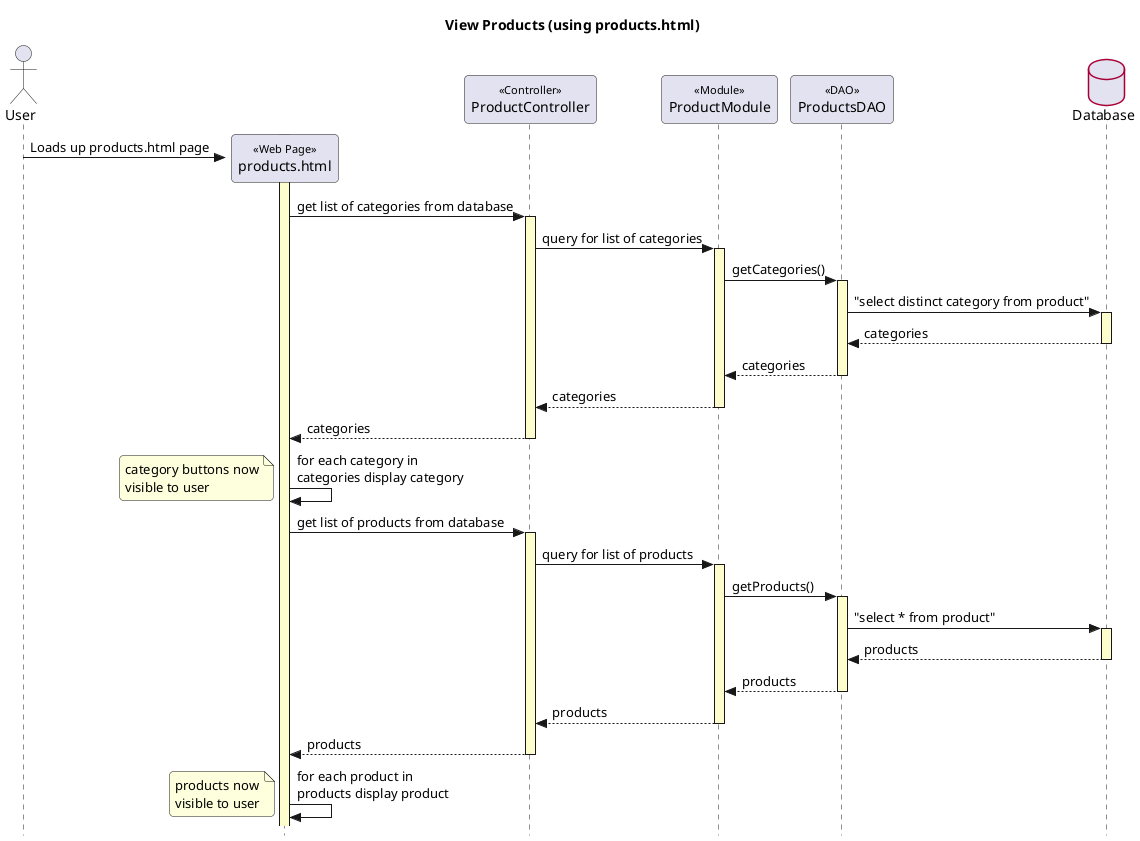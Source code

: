 @startuml
 
' style tweaks to make the diagram a little more readable
skinparam {
	Style strictuml
	RoundCorner 8
 
	Sequence {
		' make activations yellow too
		LifeLineBackgroundColor #FDFDCD
 
		' make stereotypes less ugly
		Stereotype {
			Font {
				Size 11
				Style plain
			}
		}
	}
 
	DatabaseBorderColor #A80036
 
}
 
title View Products (using products.html)
 
actor "User" as user
participant "products.html" as web <<Web Page>>
participant "ProductController" as prodCtrl <<Controller>>
participant "ProductModule" as prodMod <<Module>>
participant "ProductsDAO" as dao <<DAO>>
database "Database" as db

web++
create web
user -> web : Loads up products.html page

web -> prodCtrl++ : get list of categories from database

prodCtrl -> prodMod++ : query for list of categories

prodMod -> dao++ : getCategories()
dao -> db++ : "select distinct category from product"
return categories
return categories
return categories
return categories

web -> web : for each category in\ncategories display category

note left : category buttons now\nvisible to user

db--
dao--
prodMod--
prodCtrl--

web -> prodCtrl++ : get list of products from database
prodCtrl -> prodMod++ : query for list of products

prodMod -> dao++ : getProducts()
dao -> db++ : "select * from product"

return products
return products
return products
return products

web -> web : for each product in\nproducts display product

note left : products now\nvisible to user

db--
dao--
prodMod--
prodCtrl--
 
@enduml
